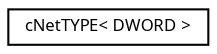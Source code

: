 digraph "Graphical Class Hierarchy"
{
  edge [fontname="Sans",fontsize="8",labelfontname="Sans",labelfontsize="8"];
  node [fontname="Sans",fontsize="8",shape=record];
  rankdir="LR";
  Node1 [label="cNetTYPE\< DWORD \>",height=0.2,width=0.4,color="black", fillcolor="white", style="filled",URL="$classc_net_t_y_p_e.html"];
}
